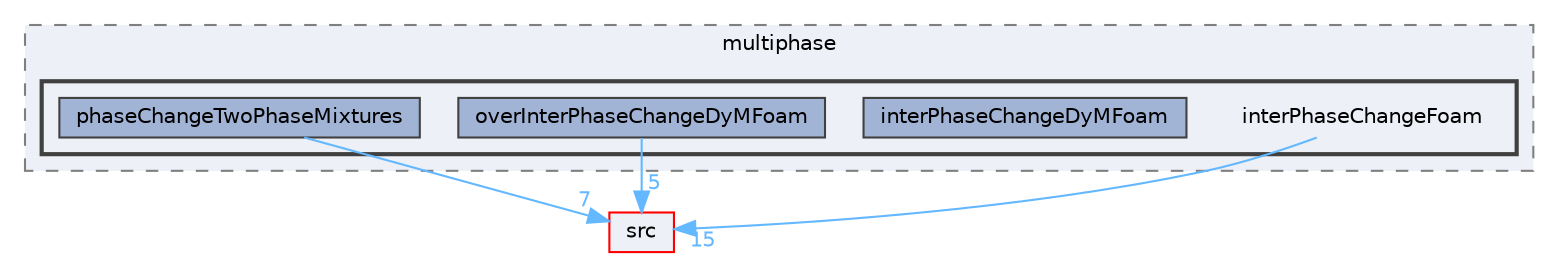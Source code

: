 digraph "applications/solvers/multiphase/interPhaseChangeFoam"
{
 // LATEX_PDF_SIZE
  bgcolor="transparent";
  edge [fontname=Helvetica,fontsize=10,labelfontname=Helvetica,labelfontsize=10];
  node [fontname=Helvetica,fontsize=10,shape=box,height=0.2,width=0.4];
  compound=true
  subgraph clusterdir_d62a5a20700de1cb9696e405d497a576 {
    graph [ bgcolor="#edf0f7", pencolor="grey50", label="multiphase", fontname=Helvetica,fontsize=10 style="filled,dashed", URL="dir_d62a5a20700de1cb9696e405d497a576.html",tooltip=""]
  subgraph clusterdir_072f0e2674ae04115e1196cfcbf8d2aa {
    graph [ bgcolor="#edf0f7", pencolor="grey25", label="", fontname=Helvetica,fontsize=10 style="filled,bold", URL="dir_072f0e2674ae04115e1196cfcbf8d2aa.html",tooltip=""]
    dir_072f0e2674ae04115e1196cfcbf8d2aa [shape=plaintext, label="interPhaseChangeFoam"];
  dir_d4800a296fda689492033c09733578a2 [label="interPhaseChangeDyMFoam", fillcolor="#a2b4d6", color="grey25", style="filled", URL="dir_d4800a296fda689492033c09733578a2.html",tooltip=""];
  dir_3f1c8a967afce4ebf3c88c7bc533311e [label="overInterPhaseChangeDyMFoam", fillcolor="#a2b4d6", color="grey25", style="filled", URL="dir_3f1c8a967afce4ebf3c88c7bc533311e.html",tooltip=""];
  dir_428d76558bf17b61b63e4dbf2a2e5401 [label="phaseChangeTwoPhaseMixtures", fillcolor="#a2b4d6", color="grey25", style="filled", URL="dir_428d76558bf17b61b63e4dbf2a2e5401.html",tooltip=""];
  }
  }
  dir_68267d1309a1af8e8297ef4c3efbcdba [label="src", fillcolor="#edf0f7", color="red", style="filled", URL="dir_68267d1309a1af8e8297ef4c3efbcdba.html",tooltip=""];
  dir_072f0e2674ae04115e1196cfcbf8d2aa->dir_68267d1309a1af8e8297ef4c3efbcdba [headlabel="15", labeldistance=1.5 headhref="dir_001916_003729.html" href="dir_001916_003729.html" color="steelblue1" fontcolor="steelblue1"];
  dir_3f1c8a967afce4ebf3c88c7bc533311e->dir_68267d1309a1af8e8297ef4c3efbcdba [headlabel="5", labeldistance=1.5 headhref="dir_002746_003729.html" href="dir_002746_003729.html" color="steelblue1" fontcolor="steelblue1"];
  dir_428d76558bf17b61b63e4dbf2a2e5401->dir_68267d1309a1af8e8297ef4c3efbcdba [headlabel="7", labeldistance=1.5 headhref="dir_002880_003729.html" href="dir_002880_003729.html" color="steelblue1" fontcolor="steelblue1"];
}
